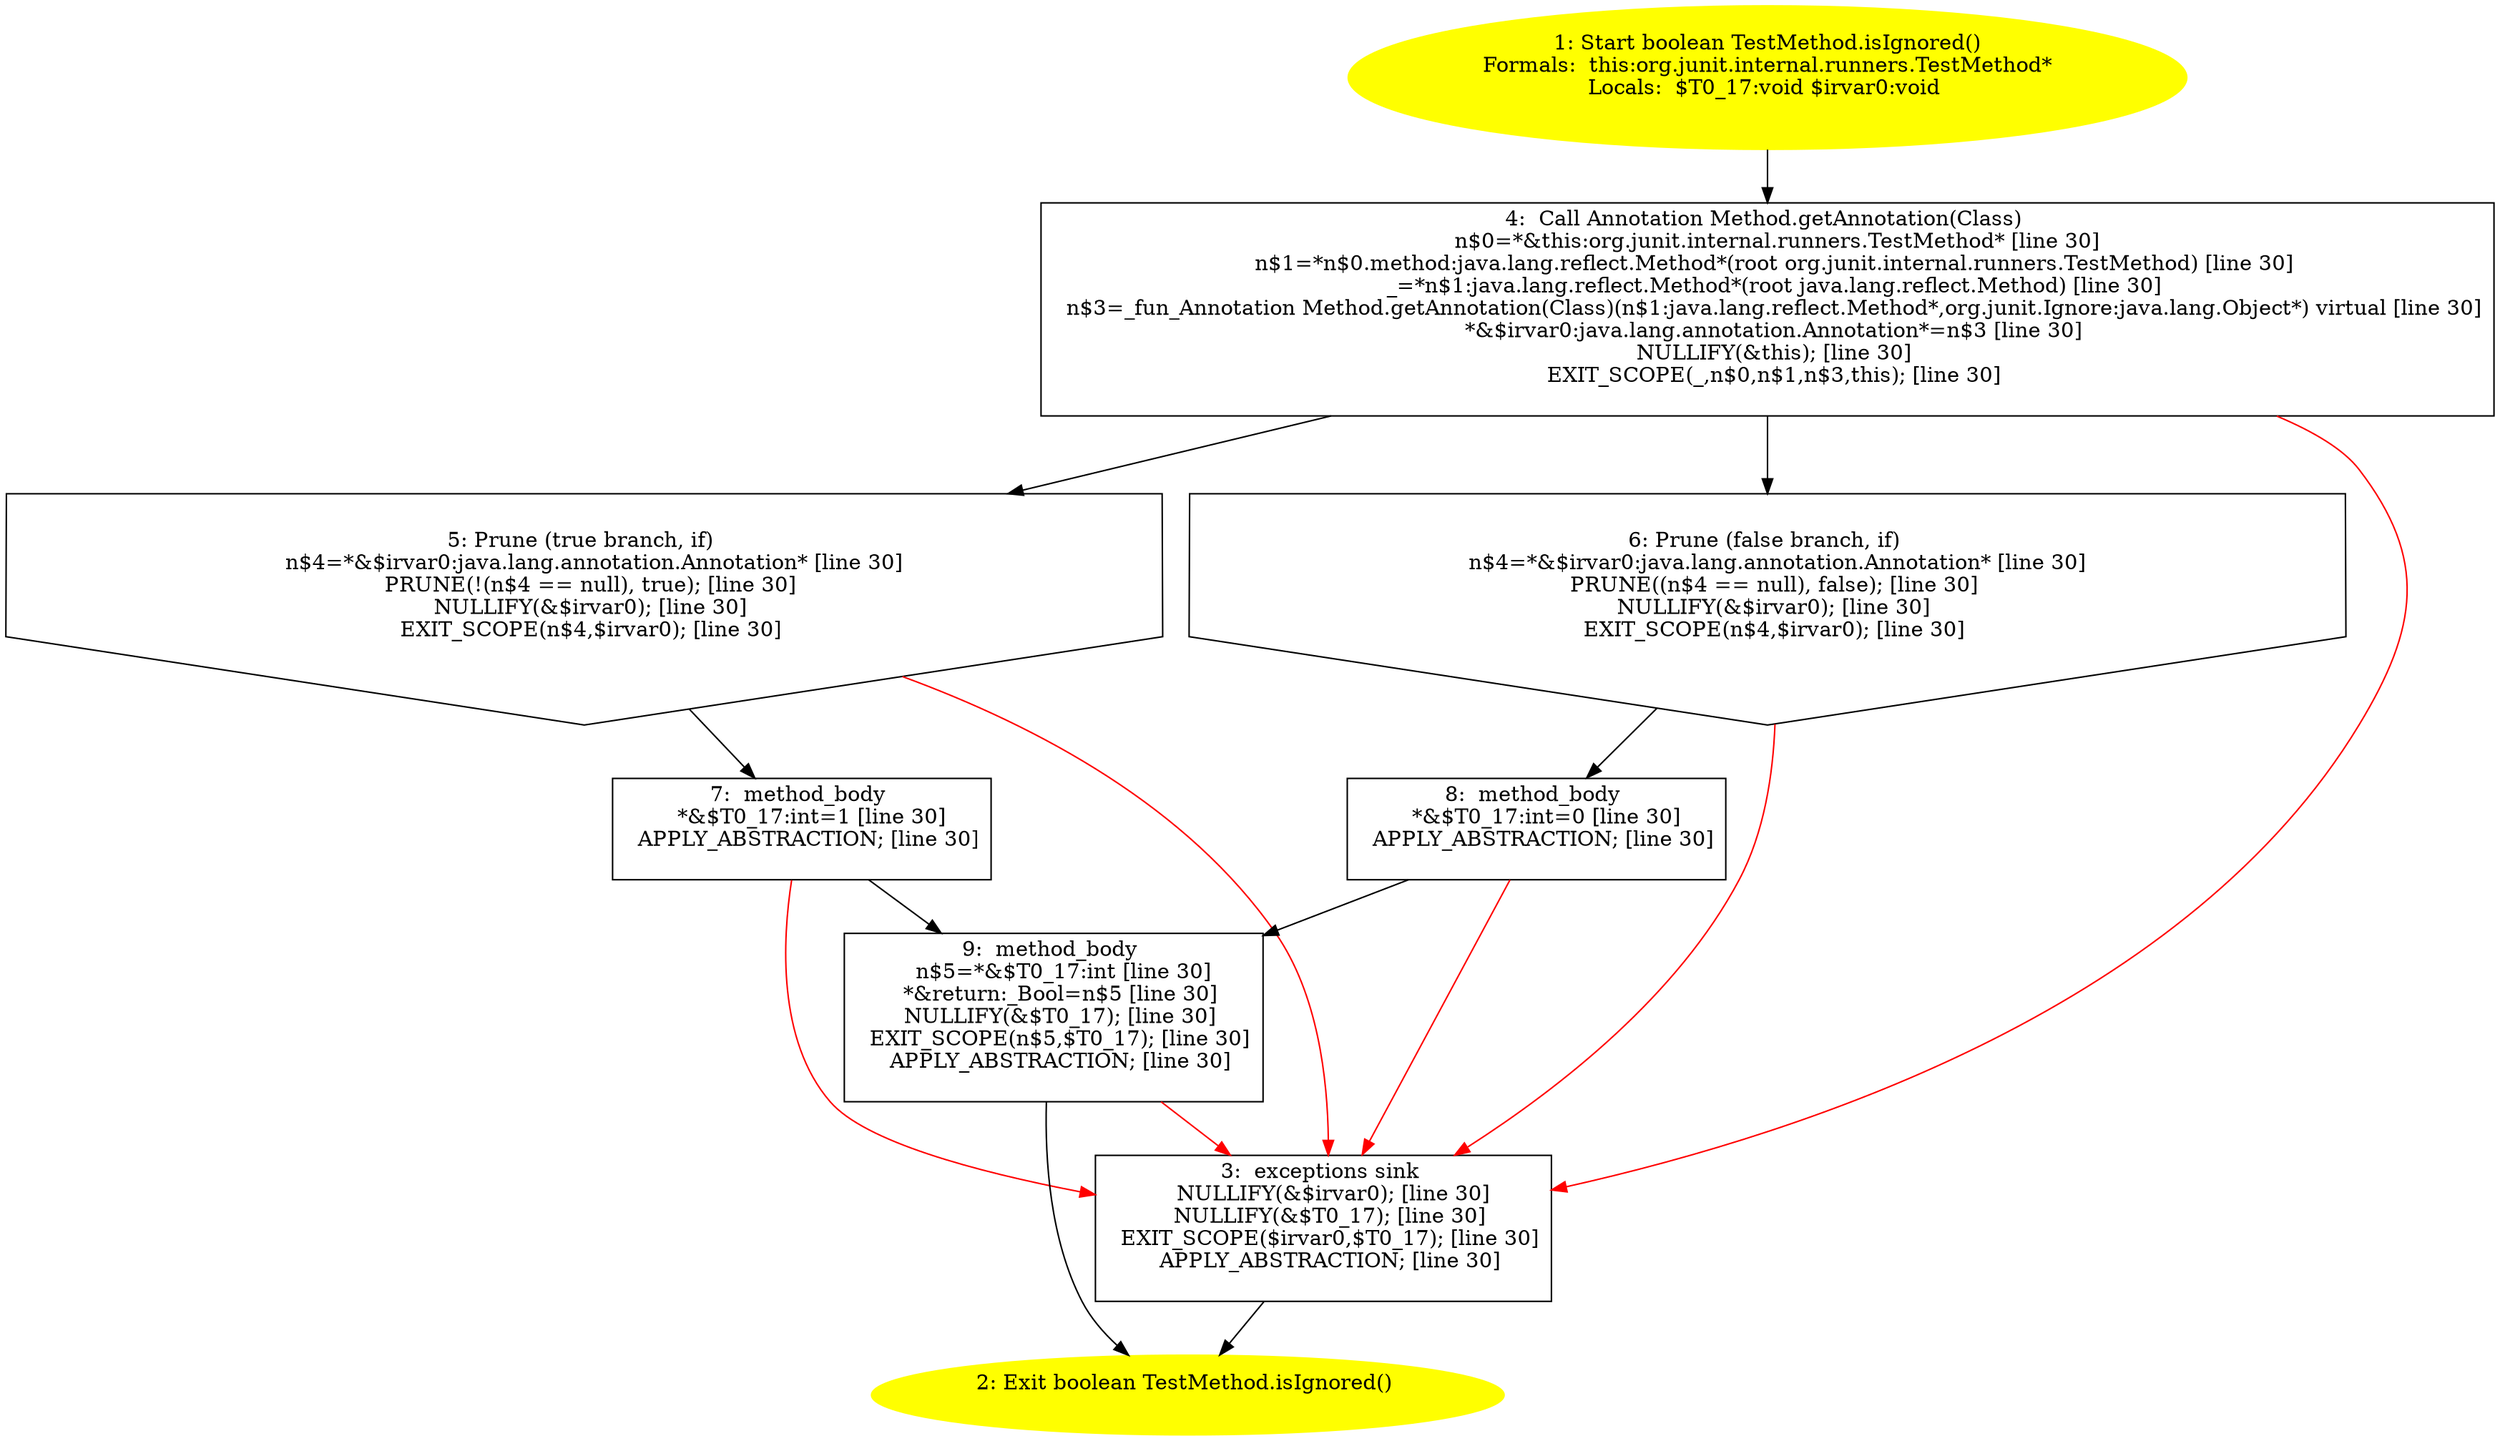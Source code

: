 /* @generated */
digraph cfg {
"org.junit.internal.runners.TestMethod.isIgnored():boolean.20da80de3548be7db05efd6f37a48dc6_1" [label="1: Start boolean TestMethod.isIgnored()\nFormals:  this:org.junit.internal.runners.TestMethod*\nLocals:  $T0_17:void $irvar0:void \n  " color=yellow style=filled]
	

	 "org.junit.internal.runners.TestMethod.isIgnored():boolean.20da80de3548be7db05efd6f37a48dc6_1" -> "org.junit.internal.runners.TestMethod.isIgnored():boolean.20da80de3548be7db05efd6f37a48dc6_4" ;
"org.junit.internal.runners.TestMethod.isIgnored():boolean.20da80de3548be7db05efd6f37a48dc6_2" [label="2: Exit boolean TestMethod.isIgnored() \n  " color=yellow style=filled]
	

"org.junit.internal.runners.TestMethod.isIgnored():boolean.20da80de3548be7db05efd6f37a48dc6_3" [label="3:  exceptions sink \n   NULLIFY(&$irvar0); [line 30]\n  NULLIFY(&$T0_17); [line 30]\n  EXIT_SCOPE($irvar0,$T0_17); [line 30]\n  APPLY_ABSTRACTION; [line 30]\n " shape="box"]
	

	 "org.junit.internal.runners.TestMethod.isIgnored():boolean.20da80de3548be7db05efd6f37a48dc6_3" -> "org.junit.internal.runners.TestMethod.isIgnored():boolean.20da80de3548be7db05efd6f37a48dc6_2" ;
"org.junit.internal.runners.TestMethod.isIgnored():boolean.20da80de3548be7db05efd6f37a48dc6_4" [label="4:  Call Annotation Method.getAnnotation(Class) \n   n$0=*&this:org.junit.internal.runners.TestMethod* [line 30]\n  n$1=*n$0.method:java.lang.reflect.Method*(root org.junit.internal.runners.TestMethod) [line 30]\n  _=*n$1:java.lang.reflect.Method*(root java.lang.reflect.Method) [line 30]\n  n$3=_fun_Annotation Method.getAnnotation(Class)(n$1:java.lang.reflect.Method*,org.junit.Ignore:java.lang.Object*) virtual [line 30]\n  *&$irvar0:java.lang.annotation.Annotation*=n$3 [line 30]\n  NULLIFY(&this); [line 30]\n  EXIT_SCOPE(_,n$0,n$1,n$3,this); [line 30]\n " shape="box"]
	

	 "org.junit.internal.runners.TestMethod.isIgnored():boolean.20da80de3548be7db05efd6f37a48dc6_4" -> "org.junit.internal.runners.TestMethod.isIgnored():boolean.20da80de3548be7db05efd6f37a48dc6_5" ;
	 "org.junit.internal.runners.TestMethod.isIgnored():boolean.20da80de3548be7db05efd6f37a48dc6_4" -> "org.junit.internal.runners.TestMethod.isIgnored():boolean.20da80de3548be7db05efd6f37a48dc6_6" ;
	 "org.junit.internal.runners.TestMethod.isIgnored():boolean.20da80de3548be7db05efd6f37a48dc6_4" -> "org.junit.internal.runners.TestMethod.isIgnored():boolean.20da80de3548be7db05efd6f37a48dc6_3" [color="red" ];
"org.junit.internal.runners.TestMethod.isIgnored():boolean.20da80de3548be7db05efd6f37a48dc6_5" [label="5: Prune (true branch, if) \n   n$4=*&$irvar0:java.lang.annotation.Annotation* [line 30]\n  PRUNE(!(n$4 == null), true); [line 30]\n  NULLIFY(&$irvar0); [line 30]\n  EXIT_SCOPE(n$4,$irvar0); [line 30]\n " shape="invhouse"]
	

	 "org.junit.internal.runners.TestMethod.isIgnored():boolean.20da80de3548be7db05efd6f37a48dc6_5" -> "org.junit.internal.runners.TestMethod.isIgnored():boolean.20da80de3548be7db05efd6f37a48dc6_7" ;
	 "org.junit.internal.runners.TestMethod.isIgnored():boolean.20da80de3548be7db05efd6f37a48dc6_5" -> "org.junit.internal.runners.TestMethod.isIgnored():boolean.20da80de3548be7db05efd6f37a48dc6_3" [color="red" ];
"org.junit.internal.runners.TestMethod.isIgnored():boolean.20da80de3548be7db05efd6f37a48dc6_6" [label="6: Prune (false branch, if) \n   n$4=*&$irvar0:java.lang.annotation.Annotation* [line 30]\n  PRUNE((n$4 == null), false); [line 30]\n  NULLIFY(&$irvar0); [line 30]\n  EXIT_SCOPE(n$4,$irvar0); [line 30]\n " shape="invhouse"]
	

	 "org.junit.internal.runners.TestMethod.isIgnored():boolean.20da80de3548be7db05efd6f37a48dc6_6" -> "org.junit.internal.runners.TestMethod.isIgnored():boolean.20da80de3548be7db05efd6f37a48dc6_8" ;
	 "org.junit.internal.runners.TestMethod.isIgnored():boolean.20da80de3548be7db05efd6f37a48dc6_6" -> "org.junit.internal.runners.TestMethod.isIgnored():boolean.20da80de3548be7db05efd6f37a48dc6_3" [color="red" ];
"org.junit.internal.runners.TestMethod.isIgnored():boolean.20da80de3548be7db05efd6f37a48dc6_7" [label="7:  method_body \n   *&$T0_17:int=1 [line 30]\n  APPLY_ABSTRACTION; [line 30]\n " shape="box"]
	

	 "org.junit.internal.runners.TestMethod.isIgnored():boolean.20da80de3548be7db05efd6f37a48dc6_7" -> "org.junit.internal.runners.TestMethod.isIgnored():boolean.20da80de3548be7db05efd6f37a48dc6_9" ;
	 "org.junit.internal.runners.TestMethod.isIgnored():boolean.20da80de3548be7db05efd6f37a48dc6_7" -> "org.junit.internal.runners.TestMethod.isIgnored():boolean.20da80de3548be7db05efd6f37a48dc6_3" [color="red" ];
"org.junit.internal.runners.TestMethod.isIgnored():boolean.20da80de3548be7db05efd6f37a48dc6_8" [label="8:  method_body \n   *&$T0_17:int=0 [line 30]\n  APPLY_ABSTRACTION; [line 30]\n " shape="box"]
	

	 "org.junit.internal.runners.TestMethod.isIgnored():boolean.20da80de3548be7db05efd6f37a48dc6_8" -> "org.junit.internal.runners.TestMethod.isIgnored():boolean.20da80de3548be7db05efd6f37a48dc6_9" ;
	 "org.junit.internal.runners.TestMethod.isIgnored():boolean.20da80de3548be7db05efd6f37a48dc6_8" -> "org.junit.internal.runners.TestMethod.isIgnored():boolean.20da80de3548be7db05efd6f37a48dc6_3" [color="red" ];
"org.junit.internal.runners.TestMethod.isIgnored():boolean.20da80de3548be7db05efd6f37a48dc6_9" [label="9:  method_body \n   n$5=*&$T0_17:int [line 30]\n  *&return:_Bool=n$5 [line 30]\n  NULLIFY(&$T0_17); [line 30]\n  EXIT_SCOPE(n$5,$T0_17); [line 30]\n  APPLY_ABSTRACTION; [line 30]\n " shape="box"]
	

	 "org.junit.internal.runners.TestMethod.isIgnored():boolean.20da80de3548be7db05efd6f37a48dc6_9" -> "org.junit.internal.runners.TestMethod.isIgnored():boolean.20da80de3548be7db05efd6f37a48dc6_2" ;
	 "org.junit.internal.runners.TestMethod.isIgnored():boolean.20da80de3548be7db05efd6f37a48dc6_9" -> "org.junit.internal.runners.TestMethod.isIgnored():boolean.20da80de3548be7db05efd6f37a48dc6_3" [color="red" ];
}
